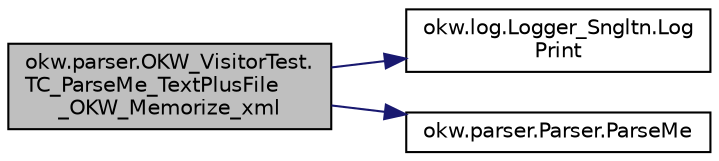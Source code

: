 digraph "okw.parser.OKW_VisitorTest.TC_ParseMe_TextPlusFile_OKW_Memorize_xml"
{
 // INTERACTIVE_SVG=YES
 // LATEX_PDF_SIZE
  edge [fontname="Helvetica",fontsize="10",labelfontname="Helvetica",labelfontsize="10"];
  node [fontname="Helvetica",fontsize="10",shape=record];
  rankdir="LR";
  Node1 [label="okw.parser.OKW_VisitorTest.\lTC_ParseMe_TextPlusFile\l_OKW_Memorize_xml",height=0.2,width=0.4,color="black", fillcolor="grey75", style="filled", fontcolor="black",tooltip="Testziel: OKW-Variable File_OKWMemorize_xml auslesen."];
  Node1 -> Node2 [color="midnightblue",fontsize="10",style="solid",fontname="Helvetica"];
  Node2 [label="okw.log.Logger_Sngltn.Log\lPrint",height=0.2,width=0.4,color="black", fillcolor="white", style="filled",URL="$classokw_1_1log_1_1_logger___sngltn.html#a8ebceaddd6cc6963ddb8e08c72ea808c",tooltip="LogPrint Function: Prints the values of expressions to the results file."];
  Node1 -> Node3 [color="midnightblue",fontsize="10",style="solid",fontname="Helvetica"];
  Node3 [label="okw.parser.Parser.ParseMe",height=0.2,width=0.4,color="black", fillcolor="white", style="filled",URL="$classokw_1_1parser_1_1_parser.html#a46afb901847316c744413ce473ecada3",tooltip="Parst einen ArayList&lt string&gt, ersetzt die Parser-Schlüsslewörter durch Werte."];
}
